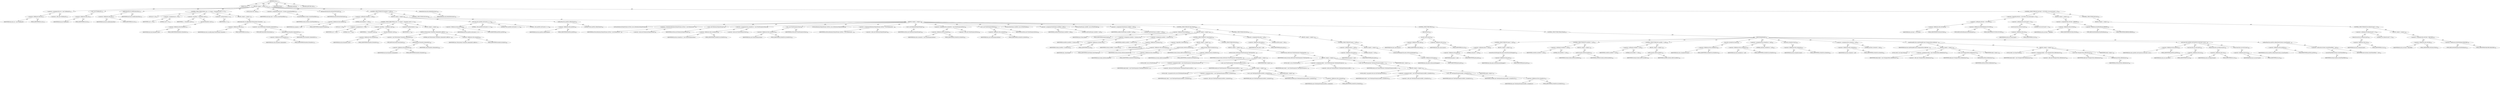 digraph "run" {  
"111669149700" [label = <(METHOD,run)<SUB>271</SUB>> ]
"115964116992" [label = <(PARAM,this)<SUB>271</SUB>> ]
"25769803788" [label = <(BLOCK,&lt;empty&gt;,&lt;empty&gt;)<SUB>271</SUB>> ]
"30064771132" [label = <(&lt;operator&gt;.assignment,this.res = new TestResult())<SUB>272</SUB>> ]
"30064771133" [label = <(&lt;operator&gt;.fieldAccess,this.res)<SUB>272</SUB>> ]
"68719476798" [label = <(IDENTIFIER,this,this.res = new TestResult())> ]
"55834574866" [label = <(FIELD_IDENTIFIER,res,res)<SUB>272</SUB>> ]
"30064771134" [label = <(&lt;operator&gt;.alloc,new TestResult())<SUB>272</SUB>> ]
"30064771135" [label = <(&lt;init&gt;,new TestResult())<SUB>272</SUB>> ]
"30064771136" [label = <(&lt;operator&gt;.fieldAccess,this.res)<SUB>272</SUB>> ]
"68719476799" [label = <(IDENTIFIER,this,new TestResult())> ]
"55834574867" [label = <(FIELD_IDENTIFIER,res,res)<SUB>272</SUB>> ]
"30064771137" [label = <(addListener,this.res.addListener(this))<SUB>273</SUB>> ]
"30064771138" [label = <(&lt;operator&gt;.fieldAccess,this.res)<SUB>273</SUB>> ]
"68719476800" [label = <(IDENTIFIER,this,this.res.addListener(this))> ]
"55834574868" [label = <(FIELD_IDENTIFIER,res,res)<SUB>273</SUB>> ]
"68719476736" [label = <(IDENTIFIER,this,this.res.addListener(this))<SUB>273</SUB>> ]
"47244640264" [label = <(CONTROL_STRUCTURE,FOR,for (int i = 0; Some(i &lt; formatters.size()); i++))<SUB>274</SUB>> ]
"94489280514" [label = <(LOCAL,int i: int)<SUB>274</SUB>> ]
"30064771139" [label = <(&lt;operator&gt;.assignment,int i = 0)<SUB>274</SUB>> ]
"68719476801" [label = <(IDENTIFIER,i,int i = 0)<SUB>274</SUB>> ]
"90194313234" [label = <(LITERAL,0,int i = 0)<SUB>274</SUB>> ]
"30064771140" [label = <(&lt;operator&gt;.lessThan,i &lt; formatters.size())<SUB>274</SUB>> ]
"68719476802" [label = <(IDENTIFIER,i,i &lt; formatters.size())<SUB>274</SUB>> ]
"30064771141" [label = <(size,this.formatters.size())<SUB>274</SUB>> ]
"30064771142" [label = <(&lt;operator&gt;.fieldAccess,this.formatters)<SUB>274</SUB>> ]
"68719476803" [label = <(IDENTIFIER,this,this.formatters.size())> ]
"55834574869" [label = <(FIELD_IDENTIFIER,formatters,formatters)<SUB>274</SUB>> ]
"30064771143" [label = <(&lt;operator&gt;.postIncrement,i++)<SUB>274</SUB>> ]
"68719476804" [label = <(IDENTIFIER,i,i++)<SUB>274</SUB>> ]
"25769803789" [label = <(BLOCK,&lt;empty&gt;,&lt;empty&gt;)<SUB>274</SUB>> ]
"30064771144" [label = <(addListener,this.res.addListener((TestListener) formatters....)<SUB>275</SUB>> ]
"30064771145" [label = <(&lt;operator&gt;.fieldAccess,this.res)<SUB>275</SUB>> ]
"68719476805" [label = <(IDENTIFIER,this,this.res.addListener((TestListener) formatters....)> ]
"55834574870" [label = <(FIELD_IDENTIFIER,res,res)<SUB>275</SUB>> ]
"30064771146" [label = <(&lt;operator&gt;.cast,(TestListener) formatters.elementAt(i))<SUB>275</SUB>> ]
"180388626435" [label = <(TYPE_REF,TestListener,TestListener)<SUB>275</SUB>> ]
"30064771147" [label = <(elementAt,this.formatters.elementAt(i))<SUB>275</SUB>> ]
"30064771148" [label = <(&lt;operator&gt;.fieldAccess,this.formatters)<SUB>275</SUB>> ]
"68719476806" [label = <(IDENTIFIER,this,this.formatters.elementAt(i))> ]
"55834574871" [label = <(FIELD_IDENTIFIER,formatters,formatters)<SUB>275</SUB>> ]
"68719476807" [label = <(IDENTIFIER,i,this.formatters.elementAt(i))<SUB>275</SUB>> ]
"94489280515" [label = <(LOCAL,long start: long)<SUB>278</SUB>> ]
"30064771149" [label = <(&lt;operator&gt;.assignment,long start = System.currentTimeMillis())<SUB>278</SUB>> ]
"68719476808" [label = <(IDENTIFIER,start,long start = System.currentTimeMillis())<SUB>278</SUB>> ]
"30064771150" [label = <(currentTimeMillis,System.currentTimeMillis())<SUB>278</SUB>> ]
"68719476809" [label = <(IDENTIFIER,System,System.currentTimeMillis())<SUB>278</SUB>> ]
"30064771151" [label = <(fireStartTestSuite,this.fireStartTestSuite())<SUB>280</SUB>> ]
"68719476737" [label = <(IDENTIFIER,this,this.fireStartTestSuite())<SUB>280</SUB>> ]
"47244640265" [label = <(CONTROL_STRUCTURE,IF,if (exception != null))<SUB>281</SUB>> ]
"30064771152" [label = <(&lt;operator&gt;.notEquals,exception != null)<SUB>281</SUB>> ]
"30064771153" [label = <(&lt;operator&gt;.fieldAccess,this.exception)<SUB>281</SUB>> ]
"68719476810" [label = <(IDENTIFIER,this,exception != null)> ]
"55834574872" [label = <(FIELD_IDENTIFIER,exception,exception)<SUB>281</SUB>> ]
"90194313235" [label = <(LITERAL,null,exception != null)<SUB>281</SUB>> ]
"25769803790" [label = <(BLOCK,&lt;empty&gt;,&lt;empty&gt;)<SUB>281</SUB>> ]
"47244640266" [label = <(CONTROL_STRUCTURE,FOR,for (int i = 0; Some(i &lt; formatters.size()); i++))<SUB>282</SUB>> ]
"94489280516" [label = <(LOCAL,int i: int)<SUB>282</SUB>> ]
"30064771154" [label = <(&lt;operator&gt;.assignment,int i = 0)<SUB>282</SUB>> ]
"68719476811" [label = <(IDENTIFIER,i,int i = 0)<SUB>282</SUB>> ]
"90194313236" [label = <(LITERAL,0,int i = 0)<SUB>282</SUB>> ]
"30064771155" [label = <(&lt;operator&gt;.lessThan,i &lt; formatters.size())<SUB>282</SUB>> ]
"68719476812" [label = <(IDENTIFIER,i,i &lt; formatters.size())<SUB>282</SUB>> ]
"30064771156" [label = <(size,this.formatters.size())<SUB>282</SUB>> ]
"30064771157" [label = <(&lt;operator&gt;.fieldAccess,this.formatters)<SUB>282</SUB>> ]
"68719476813" [label = <(IDENTIFIER,this,this.formatters.size())> ]
"55834574873" [label = <(FIELD_IDENTIFIER,formatters,formatters)<SUB>282</SUB>> ]
"30064771158" [label = <(&lt;operator&gt;.postIncrement,i++)<SUB>282</SUB>> ]
"68719476814" [label = <(IDENTIFIER,i,i++)<SUB>282</SUB>> ]
"25769803791" [label = <(BLOCK,&lt;empty&gt;,&lt;empty&gt;)<SUB>282</SUB>> ]
"30064771159" [label = <(addError,(TestListener) formatters.elementAt(i).addError...)<SUB>283</SUB>> ]
"30064771160" [label = <(&lt;operator&gt;.cast,(TestListener) formatters.elementAt(i))<SUB>283</SUB>> ]
"180388626436" [label = <(TYPE_REF,TestListener,TestListener)<SUB>283</SUB>> ]
"30064771161" [label = <(elementAt,this.formatters.elementAt(i))<SUB>283</SUB>> ]
"30064771162" [label = <(&lt;operator&gt;.fieldAccess,this.formatters)<SUB>283</SUB>> ]
"68719476815" [label = <(IDENTIFIER,this,this.formatters.elementAt(i))> ]
"55834574874" [label = <(FIELD_IDENTIFIER,formatters,formatters)<SUB>283</SUB>> ]
"68719476816" [label = <(IDENTIFIER,i,this.formatters.elementAt(i))<SUB>283</SUB>> ]
"90194313237" [label = <(LITERAL,null,(TestListener) formatters.elementAt(i).addError...)<SUB>283</SUB>> ]
"30064771163" [label = <(&lt;operator&gt;.fieldAccess,this.exception)<SUB>284</SUB>> ]
"68719476817" [label = <(IDENTIFIER,this,(TestListener) formatters.elementAt(i).addError...)> ]
"55834574875" [label = <(FIELD_IDENTIFIER,exception,exception)<SUB>284</SUB>> ]
"30064771164" [label = <(setCounts,this.junitTest.setCounts(1, 0, 1))<SUB>286</SUB>> ]
"30064771165" [label = <(&lt;operator&gt;.fieldAccess,this.junitTest)<SUB>286</SUB>> ]
"68719476818" [label = <(IDENTIFIER,this,this.junitTest.setCounts(1, 0, 1))> ]
"55834574876" [label = <(FIELD_IDENTIFIER,junitTest,junitTest)<SUB>286</SUB>> ]
"90194313238" [label = <(LITERAL,1,this.junitTest.setCounts(1, 0, 1))<SUB>286</SUB>> ]
"90194313239" [label = <(LITERAL,0,this.junitTest.setCounts(1, 0, 1))<SUB>286</SUB>> ]
"90194313240" [label = <(LITERAL,1,this.junitTest.setCounts(1, 0, 1))<SUB>286</SUB>> ]
"30064771166" [label = <(setRunTime,this.junitTest.setRunTime(0))<SUB>287</SUB>> ]
"30064771167" [label = <(&lt;operator&gt;.fieldAccess,this.junitTest)<SUB>287</SUB>> ]
"68719476819" [label = <(IDENTIFIER,this,this.junitTest.setRunTime(0))> ]
"55834574877" [label = <(FIELD_IDENTIFIER,junitTest,junitTest)<SUB>287</SUB>> ]
"90194313241" [label = <(LITERAL,0,this.junitTest.setRunTime(0))<SUB>287</SUB>> ]
"47244640267" [label = <(CONTROL_STRUCTURE,ELSE,else)<SUB>288</SUB>> ]
"25769803792" [label = <(BLOCK,&lt;empty&gt;,&lt;empty&gt;)<SUB>288</SUB>> ]
"94489280517" [label = <(LOCAL,ByteArrayOutputStream errStrm: java.io.ByteArrayOutputStream)<SUB>291</SUB>> ]
"30064771168" [label = <(&lt;operator&gt;.assignment,ByteArrayOutputStream errStrm = new ByteArrayOu...)<SUB>291</SUB>> ]
"68719476820" [label = <(IDENTIFIER,errStrm,ByteArrayOutputStream errStrm = new ByteArrayOu...)<SUB>291</SUB>> ]
"30064771169" [label = <(&lt;operator&gt;.alloc,new ByteArrayOutputStream())<SUB>291</SUB>> ]
"30064771170" [label = <(&lt;init&gt;,new ByteArrayOutputStream())<SUB>291</SUB>> ]
"68719476821" [label = <(IDENTIFIER,errStrm,new ByteArrayOutputStream())<SUB>291</SUB>> ]
"30064771171" [label = <(&lt;operator&gt;.assignment,this.systemError = new PrintStream(errStrm))<SUB>292</SUB>> ]
"30064771172" [label = <(&lt;operator&gt;.fieldAccess,this.systemError)<SUB>292</SUB>> ]
"68719476822" [label = <(IDENTIFIER,this,this.systemError = new PrintStream(errStrm))> ]
"55834574878" [label = <(FIELD_IDENTIFIER,systemError,systemError)<SUB>292</SUB>> ]
"30064771173" [label = <(&lt;operator&gt;.alloc,new PrintStream(errStrm))<SUB>292</SUB>> ]
"30064771174" [label = <(&lt;init&gt;,new PrintStream(errStrm))<SUB>292</SUB>> ]
"30064771175" [label = <(&lt;operator&gt;.fieldAccess,this.systemError)<SUB>292</SUB>> ]
"68719476823" [label = <(IDENTIFIER,this,new PrintStream(errStrm))> ]
"55834574879" [label = <(FIELD_IDENTIFIER,systemError,systemError)<SUB>292</SUB>> ]
"68719476824" [label = <(IDENTIFIER,errStrm,new PrintStream(errStrm))<SUB>292</SUB>> ]
"94489280518" [label = <(LOCAL,ByteArrayOutputStream outStrm: java.io.ByteArrayOutputStream)<SUB>294</SUB>> ]
"30064771176" [label = <(&lt;operator&gt;.assignment,ByteArrayOutputStream outStrm = new ByteArrayOu...)<SUB>294</SUB>> ]
"68719476825" [label = <(IDENTIFIER,outStrm,ByteArrayOutputStream outStrm = new ByteArrayOu...)<SUB>294</SUB>> ]
"30064771177" [label = <(&lt;operator&gt;.alloc,new ByteArrayOutputStream())<SUB>294</SUB>> ]
"30064771178" [label = <(&lt;init&gt;,new ByteArrayOutputStream())<SUB>294</SUB>> ]
"68719476826" [label = <(IDENTIFIER,outStrm,new ByteArrayOutputStream())<SUB>294</SUB>> ]
"30064771179" [label = <(&lt;operator&gt;.assignment,this.systemOut = new PrintStream(outStrm))<SUB>295</SUB>> ]
"30064771180" [label = <(&lt;operator&gt;.fieldAccess,this.systemOut)<SUB>295</SUB>> ]
"68719476827" [label = <(IDENTIFIER,this,this.systemOut = new PrintStream(outStrm))> ]
"55834574880" [label = <(FIELD_IDENTIFIER,systemOut,systemOut)<SUB>295</SUB>> ]
"30064771181" [label = <(&lt;operator&gt;.alloc,new PrintStream(outStrm))<SUB>295</SUB>> ]
"30064771182" [label = <(&lt;init&gt;,new PrintStream(outStrm))<SUB>295</SUB>> ]
"30064771183" [label = <(&lt;operator&gt;.fieldAccess,this.systemOut)<SUB>295</SUB>> ]
"68719476828" [label = <(IDENTIFIER,this,new PrintStream(outStrm))> ]
"55834574881" [label = <(FIELD_IDENTIFIER,systemOut,systemOut)<SUB>295</SUB>> ]
"68719476829" [label = <(IDENTIFIER,outStrm,new PrintStream(outStrm))<SUB>295</SUB>> ]
"94489280519" [label = <(LOCAL,PrintStream savedOut: java.io.PrintStream)<SUB>297</SUB>> ]
"30064771184" [label = <(&lt;operator&gt;.assignment,PrintStream savedOut = null)<SUB>297</SUB>> ]
"68719476830" [label = <(IDENTIFIER,savedOut,PrintStream savedOut = null)<SUB>297</SUB>> ]
"90194313242" [label = <(LITERAL,null,PrintStream savedOut = null)<SUB>297</SUB>> ]
"94489280520" [label = <(LOCAL,PrintStream savedErr: java.io.PrintStream)<SUB>298</SUB>> ]
"30064771185" [label = <(&lt;operator&gt;.assignment,PrintStream savedErr = null)<SUB>298</SUB>> ]
"68719476831" [label = <(IDENTIFIER,savedErr,PrintStream savedErr = null)<SUB>298</SUB>> ]
"90194313243" [label = <(LITERAL,null,PrintStream savedErr = null)<SUB>298</SUB>> ]
"47244640268" [label = <(CONTROL_STRUCTURE,IF,if (this.forked))<SUB>300</SUB>> ]
"30064771186" [label = <(&lt;operator&gt;.fieldAccess,this.forked)<SUB>300</SUB>> ]
"68719476832" [label = <(IDENTIFIER,this,if (this.forked))> ]
"55834574882" [label = <(FIELD_IDENTIFIER,forked,forked)<SUB>300</SUB>> ]
"25769803793" [label = <(BLOCK,&lt;empty&gt;,&lt;empty&gt;)<SUB>300</SUB>> ]
"30064771187" [label = <(&lt;operator&gt;.assignment,savedOut = System.out)<SUB>301</SUB>> ]
"68719476833" [label = <(IDENTIFIER,savedOut,savedOut = System.out)<SUB>301</SUB>> ]
"30064771188" [label = <(&lt;operator&gt;.fieldAccess,System.out)<SUB>301</SUB>> ]
"68719476834" [label = <(IDENTIFIER,System,savedOut = System.out)<SUB>301</SUB>> ]
"55834574883" [label = <(FIELD_IDENTIFIER,out,out)<SUB>301</SUB>> ]
"30064771189" [label = <(&lt;operator&gt;.assignment,savedErr = System.err)<SUB>302</SUB>> ]
"68719476835" [label = <(IDENTIFIER,savedErr,savedErr = System.err)<SUB>302</SUB>> ]
"30064771190" [label = <(&lt;operator&gt;.fieldAccess,System.err)<SUB>302</SUB>> ]
"68719476836" [label = <(IDENTIFIER,System,savedErr = System.err)<SUB>302</SUB>> ]
"55834574884" [label = <(FIELD_IDENTIFIER,err,err)<SUB>302</SUB>> ]
"47244640269" [label = <(CONTROL_STRUCTURE,IF,if (!showOutput))<SUB>303</SUB>> ]
"30064771191" [label = <(&lt;operator&gt;.logicalNot,!showOutput)<SUB>303</SUB>> ]
"30064771192" [label = <(&lt;operator&gt;.fieldAccess,this.showOutput)<SUB>303</SUB>> ]
"68719476837" [label = <(IDENTIFIER,this,!showOutput)> ]
"55834574885" [label = <(FIELD_IDENTIFIER,showOutput,showOutput)<SUB>303</SUB>> ]
"25769803794" [label = <(BLOCK,&lt;empty&gt;,&lt;empty&gt;)<SUB>303</SUB>> ]
"30064771193" [label = <(setOut,System.setOut(systemOut))<SUB>304</SUB>> ]
"68719476838" [label = <(IDENTIFIER,System,System.setOut(systemOut))<SUB>304</SUB>> ]
"30064771194" [label = <(&lt;operator&gt;.fieldAccess,this.systemOut)<SUB>304</SUB>> ]
"68719476839" [label = <(IDENTIFIER,this,System.setOut(systemOut))> ]
"55834574886" [label = <(FIELD_IDENTIFIER,systemOut,systemOut)<SUB>304</SUB>> ]
"30064771195" [label = <(setErr,System.setErr(systemError))<SUB>305</SUB>> ]
"68719476840" [label = <(IDENTIFIER,System,System.setErr(systemError))<SUB>305</SUB>> ]
"30064771196" [label = <(&lt;operator&gt;.fieldAccess,this.systemError)<SUB>305</SUB>> ]
"68719476841" [label = <(IDENTIFIER,this,System.setErr(systemError))> ]
"55834574887" [label = <(FIELD_IDENTIFIER,systemError,systemError)<SUB>305</SUB>> ]
"47244640270" [label = <(CONTROL_STRUCTURE,ELSE,else)<SUB>306</SUB>> ]
"25769803795" [label = <(BLOCK,&lt;empty&gt;,&lt;empty&gt;)<SUB>306</SUB>> ]
"30064771197" [label = <(setOut,System.setOut(new PrintStream(new TeeOutputStre...)<SUB>307</SUB>> ]
"68719476842" [label = <(IDENTIFIER,System,System.setOut(new PrintStream(new TeeOutputStre...)<SUB>307</SUB>> ]
"25769803796" [label = <(BLOCK,&lt;empty&gt;,&lt;empty&gt;)<SUB>307</SUB>> ]
"94489280521" [label = <(LOCAL,$obj0: java.io.PrintStream)<SUB>307</SUB>> ]
"30064771198" [label = <(&lt;operator&gt;.assignment,$obj0 = new PrintStream(new TeeOutputStream(sav...)<SUB>307</SUB>> ]
"68719476843" [label = <(IDENTIFIER,$obj0,$obj0 = new PrintStream(new TeeOutputStream(sav...)<SUB>307</SUB>> ]
"30064771199" [label = <(&lt;operator&gt;.alloc,new PrintStream(new TeeOutputStream(savedOut, s...)<SUB>307</SUB>> ]
"30064771200" [label = <(&lt;init&gt;,new PrintStream(new TeeOutputStream(savedOut, s...)<SUB>307</SUB>> ]
"68719476844" [label = <(IDENTIFIER,$obj0,new PrintStream(new TeeOutputStream(savedOut, s...)<SUB>307</SUB>> ]
"25769803797" [label = <(BLOCK,&lt;empty&gt;,&lt;empty&gt;)<SUB>308</SUB>> ]
"94489280522" [label = <(LOCAL,$obj1: org.apache.tools.ant.util.TeeOutputStream)<SUB>308</SUB>> ]
"30064771201" [label = <(&lt;operator&gt;.assignment,$obj1 = new TeeOutputStream(savedOut, systemOut))<SUB>308</SUB>> ]
"68719476845" [label = <(IDENTIFIER,$obj1,$obj1 = new TeeOutputStream(savedOut, systemOut))<SUB>308</SUB>> ]
"30064771202" [label = <(&lt;operator&gt;.alloc,new TeeOutputStream(savedOut, systemOut))<SUB>308</SUB>> ]
"30064771203" [label = <(&lt;init&gt;,new TeeOutputStream(savedOut, systemOut))<SUB>308</SUB>> ]
"68719476846" [label = <(IDENTIFIER,$obj1,new TeeOutputStream(savedOut, systemOut))<SUB>308</SUB>> ]
"68719476847" [label = <(IDENTIFIER,savedOut,new TeeOutputStream(savedOut, systemOut))<SUB>308</SUB>> ]
"30064771204" [label = <(&lt;operator&gt;.fieldAccess,this.systemOut)<SUB>308</SUB>> ]
"68719476848" [label = <(IDENTIFIER,this,new TeeOutputStream(savedOut, systemOut))> ]
"55834574888" [label = <(FIELD_IDENTIFIER,systemOut,systemOut)<SUB>308</SUB>> ]
"68719476849" [label = <(IDENTIFIER,$obj1,&lt;empty&gt;)<SUB>308</SUB>> ]
"68719476850" [label = <(IDENTIFIER,$obj0,&lt;empty&gt;)<SUB>307</SUB>> ]
"30064771205" [label = <(setErr,System.setErr(new PrintStream(new TeeOutputStre...)<SUB>311</SUB>> ]
"68719476851" [label = <(IDENTIFIER,System,System.setErr(new PrintStream(new TeeOutputStre...)<SUB>311</SUB>> ]
"25769803798" [label = <(BLOCK,&lt;empty&gt;,&lt;empty&gt;)<SUB>311</SUB>> ]
"94489280523" [label = <(LOCAL,$obj2: java.io.PrintStream)<SUB>311</SUB>> ]
"30064771206" [label = <(&lt;operator&gt;.assignment,$obj2 = new PrintStream(new TeeOutputStream(sav...)<SUB>311</SUB>> ]
"68719476852" [label = <(IDENTIFIER,$obj2,$obj2 = new PrintStream(new TeeOutputStream(sav...)<SUB>311</SUB>> ]
"30064771207" [label = <(&lt;operator&gt;.alloc,new PrintStream(new TeeOutputStream(savedErr, s...)<SUB>311</SUB>> ]
"30064771208" [label = <(&lt;init&gt;,new PrintStream(new TeeOutputStream(savedErr, s...)<SUB>311</SUB>> ]
"68719476853" [label = <(IDENTIFIER,$obj2,new PrintStream(new TeeOutputStream(savedErr, s...)<SUB>311</SUB>> ]
"25769803799" [label = <(BLOCK,&lt;empty&gt;,&lt;empty&gt;)<SUB>312</SUB>> ]
"94489280524" [label = <(LOCAL,$obj3: org.apache.tools.ant.util.TeeOutputStream)<SUB>312</SUB>> ]
"30064771209" [label = <(&lt;operator&gt;.assignment,$obj3 = new TeeOutputStream(savedErr, systemError))<SUB>312</SUB>> ]
"68719476854" [label = <(IDENTIFIER,$obj3,$obj3 = new TeeOutputStream(savedErr, systemError))<SUB>312</SUB>> ]
"30064771210" [label = <(&lt;operator&gt;.alloc,new TeeOutputStream(savedErr, systemError))<SUB>312</SUB>> ]
"30064771211" [label = <(&lt;init&gt;,new TeeOutputStream(savedErr, systemError))<SUB>312</SUB>> ]
"68719476855" [label = <(IDENTIFIER,$obj3,new TeeOutputStream(savedErr, systemError))<SUB>312</SUB>> ]
"68719476856" [label = <(IDENTIFIER,savedErr,new TeeOutputStream(savedErr, systemError))<SUB>312</SUB>> ]
"30064771212" [label = <(&lt;operator&gt;.fieldAccess,this.systemError)<SUB>313</SUB>> ]
"68719476857" [label = <(IDENTIFIER,this,new TeeOutputStream(savedErr, systemError))> ]
"55834574889" [label = <(FIELD_IDENTIFIER,systemError,systemError)<SUB>313</SUB>> ]
"68719476858" [label = <(IDENTIFIER,$obj3,&lt;empty&gt;)<SUB>312</SUB>> ]
"68719476859" [label = <(IDENTIFIER,$obj2,&lt;empty&gt;)<SUB>311</SUB>> ]
"30064771213" [label = <(&lt;operator&gt;.assignment,this.perm = null)<SUB>317</SUB>> ]
"30064771214" [label = <(&lt;operator&gt;.fieldAccess,this.perm)<SUB>317</SUB>> ]
"68719476860" [label = <(IDENTIFIER,this,this.perm = null)> ]
"55834574890" [label = <(FIELD_IDENTIFIER,perm,perm)<SUB>317</SUB>> ]
"90194313244" [label = <(LITERAL,null,this.perm = null)<SUB>317</SUB>> ]
"47244640271" [label = <(CONTROL_STRUCTURE,ELSE,else)<SUB>318</SUB>> ]
"25769803800" [label = <(BLOCK,&lt;empty&gt;,&lt;empty&gt;)<SUB>318</SUB>> ]
"47244640272" [label = <(CONTROL_STRUCTURE,IF,if (perm != null))<SUB>319</SUB>> ]
"30064771215" [label = <(&lt;operator&gt;.notEquals,perm != null)<SUB>319</SUB>> ]
"30064771216" [label = <(&lt;operator&gt;.fieldAccess,this.perm)<SUB>319</SUB>> ]
"68719476861" [label = <(IDENTIFIER,this,perm != null)> ]
"55834574891" [label = <(FIELD_IDENTIFIER,perm,perm)<SUB>319</SUB>> ]
"90194313245" [label = <(LITERAL,null,perm != null)<SUB>319</SUB>> ]
"25769803801" [label = <(BLOCK,&lt;empty&gt;,&lt;empty&gt;)<SUB>319</SUB>> ]
"30064771217" [label = <(setSecurityManager,this.perm.setSecurityManager())<SUB>320</SUB>> ]
"30064771218" [label = <(&lt;operator&gt;.fieldAccess,this.perm)<SUB>320</SUB>> ]
"68719476862" [label = <(IDENTIFIER,this,this.perm.setSecurityManager())> ]
"55834574892" [label = <(FIELD_IDENTIFIER,perm,perm)<SUB>320</SUB>> ]
"47244640273" [label = <(CONTROL_STRUCTURE,TRY,try)<SUB>325</SUB>> ]
"25769803802" [label = <(BLOCK,try,try)<SUB>325</SUB>> ]
"30064771219" [label = <(run,this.suite.run(res))<SUB>326</SUB>> ]
"30064771220" [label = <(&lt;operator&gt;.fieldAccess,this.suite)<SUB>326</SUB>> ]
"68719476863" [label = <(IDENTIFIER,this,this.suite.run(res))> ]
"55834574893" [label = <(FIELD_IDENTIFIER,suite,suite)<SUB>326</SUB>> ]
"30064771221" [label = <(&lt;operator&gt;.fieldAccess,this.res)<SUB>326</SUB>> ]
"68719476864" [label = <(IDENTIFIER,this,this.suite.run(res))> ]
"55834574894" [label = <(FIELD_IDENTIFIER,res,res)<SUB>326</SUB>> ]
"47244640274" [label = <(CONTROL_STRUCTURE,FINALLY,finally)<SUB>327</SUB>> ]
"25769803803" [label = <(BLOCK,finally,finally)<SUB>327</SUB>> ]
"47244640275" [label = <(CONTROL_STRUCTURE,IF,if (perm != null))<SUB>328</SUB>> ]
"30064771222" [label = <(&lt;operator&gt;.notEquals,perm != null)<SUB>328</SUB>> ]
"30064771223" [label = <(&lt;operator&gt;.fieldAccess,this.perm)<SUB>328</SUB>> ]
"68719476865" [label = <(IDENTIFIER,this,perm != null)> ]
"55834574895" [label = <(FIELD_IDENTIFIER,perm,perm)<SUB>328</SUB>> ]
"90194313246" [label = <(LITERAL,null,perm != null)<SUB>328</SUB>> ]
"25769803804" [label = <(BLOCK,&lt;empty&gt;,&lt;empty&gt;)<SUB>328</SUB>> ]
"30064771224" [label = <(restoreSecurityManager,this.perm.restoreSecurityManager())<SUB>329</SUB>> ]
"30064771225" [label = <(&lt;operator&gt;.fieldAccess,this.perm)<SUB>329</SUB>> ]
"68719476866" [label = <(IDENTIFIER,this,this.perm.restoreSecurityManager())> ]
"55834574896" [label = <(FIELD_IDENTIFIER,perm,perm)<SUB>329</SUB>> ]
"47244640276" [label = <(CONTROL_STRUCTURE,IF,if (savedOut != null))<SUB>331</SUB>> ]
"30064771226" [label = <(&lt;operator&gt;.notEquals,savedOut != null)<SUB>331</SUB>> ]
"68719476867" [label = <(IDENTIFIER,savedOut,savedOut != null)<SUB>331</SUB>> ]
"90194313247" [label = <(LITERAL,null,savedOut != null)<SUB>331</SUB>> ]
"25769803805" [label = <(BLOCK,&lt;empty&gt;,&lt;empty&gt;)<SUB>331</SUB>> ]
"30064771227" [label = <(setOut,System.setOut(savedOut))<SUB>332</SUB>> ]
"68719476868" [label = <(IDENTIFIER,System,System.setOut(savedOut))<SUB>332</SUB>> ]
"68719476869" [label = <(IDENTIFIER,savedOut,System.setOut(savedOut))<SUB>332</SUB>> ]
"47244640277" [label = <(CONTROL_STRUCTURE,IF,if (savedErr != null))<SUB>334</SUB>> ]
"30064771228" [label = <(&lt;operator&gt;.notEquals,savedErr != null)<SUB>334</SUB>> ]
"68719476870" [label = <(IDENTIFIER,savedErr,savedErr != null)<SUB>334</SUB>> ]
"90194313248" [label = <(LITERAL,null,savedErr != null)<SUB>334</SUB>> ]
"25769803806" [label = <(BLOCK,&lt;empty&gt;,&lt;empty&gt;)<SUB>334</SUB>> ]
"30064771229" [label = <(setErr,System.setErr(savedErr))<SUB>335</SUB>> ]
"68719476871" [label = <(IDENTIFIER,System,System.setErr(savedErr))<SUB>335</SUB>> ]
"68719476872" [label = <(IDENTIFIER,savedErr,System.setErr(savedErr))<SUB>335</SUB>> ]
"30064771230" [label = <(close,this.systemError.close())<SUB>338</SUB>> ]
"30064771231" [label = <(&lt;operator&gt;.fieldAccess,this.systemError)<SUB>338</SUB>> ]
"68719476873" [label = <(IDENTIFIER,this,this.systemError.close())> ]
"55834574897" [label = <(FIELD_IDENTIFIER,systemError,systemError)<SUB>338</SUB>> ]
"30064771232" [label = <(&lt;operator&gt;.assignment,this.systemError = null)<SUB>339</SUB>> ]
"30064771233" [label = <(&lt;operator&gt;.fieldAccess,this.systemError)<SUB>339</SUB>> ]
"68719476874" [label = <(IDENTIFIER,this,this.systemError = null)> ]
"55834574898" [label = <(FIELD_IDENTIFIER,systemError,systemError)<SUB>339</SUB>> ]
"90194313249" [label = <(LITERAL,null,this.systemError = null)<SUB>339</SUB>> ]
"30064771234" [label = <(close,this.systemOut.close())<SUB>340</SUB>> ]
"30064771235" [label = <(&lt;operator&gt;.fieldAccess,this.systemOut)<SUB>340</SUB>> ]
"68719476875" [label = <(IDENTIFIER,this,this.systemOut.close())> ]
"55834574899" [label = <(FIELD_IDENTIFIER,systemOut,systemOut)<SUB>340</SUB>> ]
"30064771236" [label = <(&lt;operator&gt;.assignment,this.systemOut = null)<SUB>341</SUB>> ]
"30064771237" [label = <(&lt;operator&gt;.fieldAccess,this.systemOut)<SUB>341</SUB>> ]
"68719476876" [label = <(IDENTIFIER,this,this.systemOut = null)> ]
"55834574900" [label = <(FIELD_IDENTIFIER,systemOut,systemOut)<SUB>341</SUB>> ]
"90194313250" [label = <(LITERAL,null,this.systemOut = null)<SUB>341</SUB>> ]
"30064771238" [label = <(sendOutAndErr,this.sendOutAndErr(new String(outStrm.toByteArr...)<SUB>342</SUB>> ]
"68719476738" [label = <(IDENTIFIER,this,this.sendOutAndErr(new String(outStrm.toByteArr...)<SUB>342</SUB>> ]
"25769803807" [label = <(BLOCK,&lt;empty&gt;,&lt;empty&gt;)<SUB>342</SUB>> ]
"94489280525" [label = <(LOCAL,$obj4: java.lang.String)<SUB>342</SUB>> ]
"30064771239" [label = <(&lt;operator&gt;.assignment,$obj4 = new String(outStrm.toByteArray()))<SUB>342</SUB>> ]
"68719476877" [label = <(IDENTIFIER,$obj4,$obj4 = new String(outStrm.toByteArray()))<SUB>342</SUB>> ]
"30064771240" [label = <(&lt;operator&gt;.alloc,new String(outStrm.toByteArray()))<SUB>342</SUB>> ]
"30064771241" [label = <(&lt;init&gt;,new String(outStrm.toByteArray()))<SUB>342</SUB>> ]
"68719476878" [label = <(IDENTIFIER,$obj4,new String(outStrm.toByteArray()))<SUB>342</SUB>> ]
"30064771242" [label = <(toByteArray,outStrm.toByteArray())<SUB>342</SUB>> ]
"68719476879" [label = <(IDENTIFIER,outStrm,outStrm.toByteArray())<SUB>342</SUB>> ]
"68719476880" [label = <(IDENTIFIER,$obj4,&lt;empty&gt;)<SUB>342</SUB>> ]
"25769803808" [label = <(BLOCK,&lt;empty&gt;,&lt;empty&gt;)<SUB>343</SUB>> ]
"94489280526" [label = <(LOCAL,$obj5: java.lang.String)<SUB>343</SUB>> ]
"30064771243" [label = <(&lt;operator&gt;.assignment,$obj5 = new String(errStrm.toByteArray()))<SUB>343</SUB>> ]
"68719476881" [label = <(IDENTIFIER,$obj5,$obj5 = new String(errStrm.toByteArray()))<SUB>343</SUB>> ]
"30064771244" [label = <(&lt;operator&gt;.alloc,new String(errStrm.toByteArray()))<SUB>343</SUB>> ]
"30064771245" [label = <(&lt;init&gt;,new String(errStrm.toByteArray()))<SUB>343</SUB>> ]
"68719476882" [label = <(IDENTIFIER,$obj5,new String(errStrm.toByteArray()))<SUB>343</SUB>> ]
"30064771246" [label = <(toByteArray,errStrm.toByteArray())<SUB>343</SUB>> ]
"68719476883" [label = <(IDENTIFIER,errStrm,errStrm.toByteArray())<SUB>343</SUB>> ]
"68719476884" [label = <(IDENTIFIER,$obj5,&lt;empty&gt;)<SUB>343</SUB>> ]
"30064771247" [label = <(setCounts,this.junitTest.setCounts(res.runCount(), res.fa...)<SUB>345</SUB>> ]
"30064771248" [label = <(&lt;operator&gt;.fieldAccess,this.junitTest)<SUB>345</SUB>> ]
"68719476885" [label = <(IDENTIFIER,this,this.junitTest.setCounts(res.runCount(), res.fa...)> ]
"55834574901" [label = <(FIELD_IDENTIFIER,junitTest,junitTest)<SUB>345</SUB>> ]
"30064771249" [label = <(runCount,this.res.runCount())<SUB>345</SUB>> ]
"30064771250" [label = <(&lt;operator&gt;.fieldAccess,this.res)<SUB>345</SUB>> ]
"68719476886" [label = <(IDENTIFIER,this,this.res.runCount())> ]
"55834574902" [label = <(FIELD_IDENTIFIER,res,res)<SUB>345</SUB>> ]
"30064771251" [label = <(failureCount,this.res.failureCount())<SUB>345</SUB>> ]
"30064771252" [label = <(&lt;operator&gt;.fieldAccess,this.res)<SUB>345</SUB>> ]
"68719476887" [label = <(IDENTIFIER,this,this.res.failureCount())> ]
"55834574903" [label = <(FIELD_IDENTIFIER,res,res)<SUB>345</SUB>> ]
"30064771253" [label = <(errorCount,this.res.errorCount())<SUB>346</SUB>> ]
"30064771254" [label = <(&lt;operator&gt;.fieldAccess,this.res)<SUB>346</SUB>> ]
"68719476888" [label = <(IDENTIFIER,this,this.res.errorCount())> ]
"55834574904" [label = <(FIELD_IDENTIFIER,res,res)<SUB>346</SUB>> ]
"30064771255" [label = <(setRunTime,this.junitTest.setRunTime(System.currentTimeMil...)<SUB>347</SUB>> ]
"30064771256" [label = <(&lt;operator&gt;.fieldAccess,this.junitTest)<SUB>347</SUB>> ]
"68719476889" [label = <(IDENTIFIER,this,this.junitTest.setRunTime(System.currentTimeMil...)> ]
"55834574905" [label = <(FIELD_IDENTIFIER,junitTest,junitTest)<SUB>347</SUB>> ]
"30064771257" [label = <(&lt;operator&gt;.subtraction,System.currentTimeMillis() - start)<SUB>347</SUB>> ]
"30064771258" [label = <(currentTimeMillis,System.currentTimeMillis())<SUB>347</SUB>> ]
"68719476890" [label = <(IDENTIFIER,System,System.currentTimeMillis())<SUB>347</SUB>> ]
"68719476891" [label = <(IDENTIFIER,start,System.currentTimeMillis() - start)<SUB>347</SUB>> ]
"30064771259" [label = <(fireEndTestSuite,this.fireEndTestSuite())<SUB>350</SUB>> ]
"68719476739" [label = <(IDENTIFIER,this,this.fireEndTestSuite())<SUB>350</SUB>> ]
"47244640278" [label = <(CONTROL_STRUCTURE,IF,if (retCode != SUCCESS || res.errorCount() != 0))<SUB>352</SUB>> ]
"30064771260" [label = <(&lt;operator&gt;.logicalOr,retCode != SUCCESS || res.errorCount() != 0)<SUB>352</SUB>> ]
"30064771261" [label = <(&lt;operator&gt;.notEquals,retCode != SUCCESS)<SUB>352</SUB>> ]
"30064771262" [label = <(&lt;operator&gt;.fieldAccess,this.retCode)<SUB>352</SUB>> ]
"68719476892" [label = <(IDENTIFIER,this,retCode != SUCCESS)> ]
"55834574906" [label = <(FIELD_IDENTIFIER,retCode,retCode)<SUB>352</SUB>> ]
"30064771263" [label = <(&lt;operator&gt;.fieldAccess,JUnitTestRunner.SUCCESS)<SUB>352</SUB>> ]
"180388626437" [label = <(TYPE_REF,JUnitTestRunner,JUnitTestRunner)<SUB>352</SUB>> ]
"55834574907" [label = <(FIELD_IDENTIFIER,SUCCESS,SUCCESS)<SUB>352</SUB>> ]
"30064771264" [label = <(&lt;operator&gt;.notEquals,res.errorCount() != 0)<SUB>352</SUB>> ]
"30064771265" [label = <(errorCount,this.res.errorCount())<SUB>352</SUB>> ]
"30064771266" [label = <(&lt;operator&gt;.fieldAccess,this.res)<SUB>352</SUB>> ]
"68719476893" [label = <(IDENTIFIER,this,this.res.errorCount())> ]
"55834574908" [label = <(FIELD_IDENTIFIER,res,res)<SUB>352</SUB>> ]
"90194313251" [label = <(LITERAL,0,res.errorCount() != 0)<SUB>352</SUB>> ]
"25769803809" [label = <(BLOCK,&lt;empty&gt;,&lt;empty&gt;)<SUB>352</SUB>> ]
"30064771267" [label = <(&lt;operator&gt;.assignment,this.retCode = ERRORS)<SUB>353</SUB>> ]
"30064771268" [label = <(&lt;operator&gt;.fieldAccess,this.retCode)<SUB>353</SUB>> ]
"68719476894" [label = <(IDENTIFIER,this,this.retCode = ERRORS)> ]
"55834574909" [label = <(FIELD_IDENTIFIER,retCode,retCode)<SUB>353</SUB>> ]
"30064771269" [label = <(&lt;operator&gt;.fieldAccess,JUnitTestRunner.ERRORS)<SUB>353</SUB>> ]
"180388626438" [label = <(TYPE_REF,JUnitTestRunner,JUnitTestRunner)<SUB>353</SUB>> ]
"55834574910" [label = <(FIELD_IDENTIFIER,ERRORS,ERRORS)<SUB>353</SUB>> ]
"47244640279" [label = <(CONTROL_STRUCTURE,ELSE,else)<SUB>354</SUB>> ]
"25769803810" [label = <(BLOCK,&lt;empty&gt;,&lt;empty&gt;)<SUB>354</SUB>> ]
"47244640280" [label = <(CONTROL_STRUCTURE,IF,if (res.failureCount() != 0))<SUB>354</SUB>> ]
"30064771270" [label = <(&lt;operator&gt;.notEquals,res.failureCount() != 0)<SUB>354</SUB>> ]
"30064771271" [label = <(failureCount,this.res.failureCount())<SUB>354</SUB>> ]
"30064771272" [label = <(&lt;operator&gt;.fieldAccess,this.res)<SUB>354</SUB>> ]
"68719476895" [label = <(IDENTIFIER,this,this.res.failureCount())> ]
"55834574911" [label = <(FIELD_IDENTIFIER,res,res)<SUB>354</SUB>> ]
"90194313252" [label = <(LITERAL,0,res.failureCount() != 0)<SUB>354</SUB>> ]
"25769803811" [label = <(BLOCK,&lt;empty&gt;,&lt;empty&gt;)<SUB>354</SUB>> ]
"30064771273" [label = <(&lt;operator&gt;.assignment,this.retCode = FAILURES)<SUB>355</SUB>> ]
"30064771274" [label = <(&lt;operator&gt;.fieldAccess,this.retCode)<SUB>355</SUB>> ]
"68719476896" [label = <(IDENTIFIER,this,this.retCode = FAILURES)> ]
"55834574912" [label = <(FIELD_IDENTIFIER,retCode,retCode)<SUB>355</SUB>> ]
"30064771275" [label = <(&lt;operator&gt;.fieldAccess,JUnitTestRunner.FAILURES)<SUB>355</SUB>> ]
"180388626439" [label = <(TYPE_REF,JUnitTestRunner,JUnitTestRunner)<SUB>355</SUB>> ]
"55834574913" [label = <(FIELD_IDENTIFIER,FAILURES,FAILURES)<SUB>355</SUB>> ]
"133143986207" [label = <(MODIFIER,PUBLIC)> ]
"133143986208" [label = <(MODIFIER,VIRTUAL)> ]
"128849018884" [label = <(METHOD_RETURN,void)<SUB>271</SUB>> ]
  "111669149700" -> "115964116992"  [ label = "AST: "] 
  "111669149700" -> "25769803788"  [ label = "AST: "] 
  "111669149700" -> "133143986207"  [ label = "AST: "] 
  "111669149700" -> "133143986208"  [ label = "AST: "] 
  "111669149700" -> "128849018884"  [ label = "AST: "] 
  "25769803788" -> "30064771132"  [ label = "AST: "] 
  "25769803788" -> "30064771135"  [ label = "AST: "] 
  "25769803788" -> "30064771137"  [ label = "AST: "] 
  "25769803788" -> "47244640264"  [ label = "AST: "] 
  "25769803788" -> "94489280515"  [ label = "AST: "] 
  "25769803788" -> "30064771149"  [ label = "AST: "] 
  "25769803788" -> "30064771151"  [ label = "AST: "] 
  "25769803788" -> "47244640265"  [ label = "AST: "] 
  "25769803788" -> "30064771259"  [ label = "AST: "] 
  "25769803788" -> "47244640278"  [ label = "AST: "] 
  "30064771132" -> "30064771133"  [ label = "AST: "] 
  "30064771132" -> "30064771134"  [ label = "AST: "] 
  "30064771133" -> "68719476798"  [ label = "AST: "] 
  "30064771133" -> "55834574866"  [ label = "AST: "] 
  "30064771135" -> "30064771136"  [ label = "AST: "] 
  "30064771136" -> "68719476799"  [ label = "AST: "] 
  "30064771136" -> "55834574867"  [ label = "AST: "] 
  "30064771137" -> "30064771138"  [ label = "AST: "] 
  "30064771137" -> "68719476736"  [ label = "AST: "] 
  "30064771138" -> "68719476800"  [ label = "AST: "] 
  "30064771138" -> "55834574868"  [ label = "AST: "] 
  "47244640264" -> "94489280514"  [ label = "AST: "] 
  "47244640264" -> "30064771139"  [ label = "AST: "] 
  "47244640264" -> "30064771140"  [ label = "AST: "] 
  "47244640264" -> "30064771143"  [ label = "AST: "] 
  "47244640264" -> "25769803789"  [ label = "AST: "] 
  "30064771139" -> "68719476801"  [ label = "AST: "] 
  "30064771139" -> "90194313234"  [ label = "AST: "] 
  "30064771140" -> "68719476802"  [ label = "AST: "] 
  "30064771140" -> "30064771141"  [ label = "AST: "] 
  "30064771141" -> "30064771142"  [ label = "AST: "] 
  "30064771142" -> "68719476803"  [ label = "AST: "] 
  "30064771142" -> "55834574869"  [ label = "AST: "] 
  "30064771143" -> "68719476804"  [ label = "AST: "] 
  "25769803789" -> "30064771144"  [ label = "AST: "] 
  "30064771144" -> "30064771145"  [ label = "AST: "] 
  "30064771144" -> "30064771146"  [ label = "AST: "] 
  "30064771145" -> "68719476805"  [ label = "AST: "] 
  "30064771145" -> "55834574870"  [ label = "AST: "] 
  "30064771146" -> "180388626435"  [ label = "AST: "] 
  "30064771146" -> "30064771147"  [ label = "AST: "] 
  "30064771147" -> "30064771148"  [ label = "AST: "] 
  "30064771147" -> "68719476807"  [ label = "AST: "] 
  "30064771148" -> "68719476806"  [ label = "AST: "] 
  "30064771148" -> "55834574871"  [ label = "AST: "] 
  "30064771149" -> "68719476808"  [ label = "AST: "] 
  "30064771149" -> "30064771150"  [ label = "AST: "] 
  "30064771150" -> "68719476809"  [ label = "AST: "] 
  "30064771151" -> "68719476737"  [ label = "AST: "] 
  "47244640265" -> "30064771152"  [ label = "AST: "] 
  "47244640265" -> "25769803790"  [ label = "AST: "] 
  "47244640265" -> "47244640267"  [ label = "AST: "] 
  "30064771152" -> "30064771153"  [ label = "AST: "] 
  "30064771152" -> "90194313235"  [ label = "AST: "] 
  "30064771153" -> "68719476810"  [ label = "AST: "] 
  "30064771153" -> "55834574872"  [ label = "AST: "] 
  "25769803790" -> "47244640266"  [ label = "AST: "] 
  "25769803790" -> "30064771164"  [ label = "AST: "] 
  "25769803790" -> "30064771166"  [ label = "AST: "] 
  "47244640266" -> "94489280516"  [ label = "AST: "] 
  "47244640266" -> "30064771154"  [ label = "AST: "] 
  "47244640266" -> "30064771155"  [ label = "AST: "] 
  "47244640266" -> "30064771158"  [ label = "AST: "] 
  "47244640266" -> "25769803791"  [ label = "AST: "] 
  "30064771154" -> "68719476811"  [ label = "AST: "] 
  "30064771154" -> "90194313236"  [ label = "AST: "] 
  "30064771155" -> "68719476812"  [ label = "AST: "] 
  "30064771155" -> "30064771156"  [ label = "AST: "] 
  "30064771156" -> "30064771157"  [ label = "AST: "] 
  "30064771157" -> "68719476813"  [ label = "AST: "] 
  "30064771157" -> "55834574873"  [ label = "AST: "] 
  "30064771158" -> "68719476814"  [ label = "AST: "] 
  "25769803791" -> "30064771159"  [ label = "AST: "] 
  "30064771159" -> "30064771160"  [ label = "AST: "] 
  "30064771159" -> "90194313237"  [ label = "AST: "] 
  "30064771159" -> "30064771163"  [ label = "AST: "] 
  "30064771160" -> "180388626436"  [ label = "AST: "] 
  "30064771160" -> "30064771161"  [ label = "AST: "] 
  "30064771161" -> "30064771162"  [ label = "AST: "] 
  "30064771161" -> "68719476816"  [ label = "AST: "] 
  "30064771162" -> "68719476815"  [ label = "AST: "] 
  "30064771162" -> "55834574874"  [ label = "AST: "] 
  "30064771163" -> "68719476817"  [ label = "AST: "] 
  "30064771163" -> "55834574875"  [ label = "AST: "] 
  "30064771164" -> "30064771165"  [ label = "AST: "] 
  "30064771164" -> "90194313238"  [ label = "AST: "] 
  "30064771164" -> "90194313239"  [ label = "AST: "] 
  "30064771164" -> "90194313240"  [ label = "AST: "] 
  "30064771165" -> "68719476818"  [ label = "AST: "] 
  "30064771165" -> "55834574876"  [ label = "AST: "] 
  "30064771166" -> "30064771167"  [ label = "AST: "] 
  "30064771166" -> "90194313241"  [ label = "AST: "] 
  "30064771167" -> "68719476819"  [ label = "AST: "] 
  "30064771167" -> "55834574877"  [ label = "AST: "] 
  "47244640267" -> "25769803792"  [ label = "AST: "] 
  "25769803792" -> "94489280517"  [ label = "AST: "] 
  "25769803792" -> "30064771168"  [ label = "AST: "] 
  "25769803792" -> "30064771170"  [ label = "AST: "] 
  "25769803792" -> "30064771171"  [ label = "AST: "] 
  "25769803792" -> "30064771174"  [ label = "AST: "] 
  "25769803792" -> "94489280518"  [ label = "AST: "] 
  "25769803792" -> "30064771176"  [ label = "AST: "] 
  "25769803792" -> "30064771178"  [ label = "AST: "] 
  "25769803792" -> "30064771179"  [ label = "AST: "] 
  "25769803792" -> "30064771182"  [ label = "AST: "] 
  "25769803792" -> "94489280519"  [ label = "AST: "] 
  "25769803792" -> "30064771184"  [ label = "AST: "] 
  "25769803792" -> "94489280520"  [ label = "AST: "] 
  "25769803792" -> "30064771185"  [ label = "AST: "] 
  "25769803792" -> "47244640268"  [ label = "AST: "] 
  "25769803792" -> "47244640273"  [ label = "AST: "] 
  "30064771168" -> "68719476820"  [ label = "AST: "] 
  "30064771168" -> "30064771169"  [ label = "AST: "] 
  "30064771170" -> "68719476821"  [ label = "AST: "] 
  "30064771171" -> "30064771172"  [ label = "AST: "] 
  "30064771171" -> "30064771173"  [ label = "AST: "] 
  "30064771172" -> "68719476822"  [ label = "AST: "] 
  "30064771172" -> "55834574878"  [ label = "AST: "] 
  "30064771174" -> "30064771175"  [ label = "AST: "] 
  "30064771174" -> "68719476824"  [ label = "AST: "] 
  "30064771175" -> "68719476823"  [ label = "AST: "] 
  "30064771175" -> "55834574879"  [ label = "AST: "] 
  "30064771176" -> "68719476825"  [ label = "AST: "] 
  "30064771176" -> "30064771177"  [ label = "AST: "] 
  "30064771178" -> "68719476826"  [ label = "AST: "] 
  "30064771179" -> "30064771180"  [ label = "AST: "] 
  "30064771179" -> "30064771181"  [ label = "AST: "] 
  "30064771180" -> "68719476827"  [ label = "AST: "] 
  "30064771180" -> "55834574880"  [ label = "AST: "] 
  "30064771182" -> "30064771183"  [ label = "AST: "] 
  "30064771182" -> "68719476829"  [ label = "AST: "] 
  "30064771183" -> "68719476828"  [ label = "AST: "] 
  "30064771183" -> "55834574881"  [ label = "AST: "] 
  "30064771184" -> "68719476830"  [ label = "AST: "] 
  "30064771184" -> "90194313242"  [ label = "AST: "] 
  "30064771185" -> "68719476831"  [ label = "AST: "] 
  "30064771185" -> "90194313243"  [ label = "AST: "] 
  "47244640268" -> "30064771186"  [ label = "AST: "] 
  "47244640268" -> "25769803793"  [ label = "AST: "] 
  "47244640268" -> "47244640271"  [ label = "AST: "] 
  "30064771186" -> "68719476832"  [ label = "AST: "] 
  "30064771186" -> "55834574882"  [ label = "AST: "] 
  "25769803793" -> "30064771187"  [ label = "AST: "] 
  "25769803793" -> "30064771189"  [ label = "AST: "] 
  "25769803793" -> "47244640269"  [ label = "AST: "] 
  "25769803793" -> "30064771213"  [ label = "AST: "] 
  "30064771187" -> "68719476833"  [ label = "AST: "] 
  "30064771187" -> "30064771188"  [ label = "AST: "] 
  "30064771188" -> "68719476834"  [ label = "AST: "] 
  "30064771188" -> "55834574883"  [ label = "AST: "] 
  "30064771189" -> "68719476835"  [ label = "AST: "] 
  "30064771189" -> "30064771190"  [ label = "AST: "] 
  "30064771190" -> "68719476836"  [ label = "AST: "] 
  "30064771190" -> "55834574884"  [ label = "AST: "] 
  "47244640269" -> "30064771191"  [ label = "AST: "] 
  "47244640269" -> "25769803794"  [ label = "AST: "] 
  "47244640269" -> "47244640270"  [ label = "AST: "] 
  "30064771191" -> "30064771192"  [ label = "AST: "] 
  "30064771192" -> "68719476837"  [ label = "AST: "] 
  "30064771192" -> "55834574885"  [ label = "AST: "] 
  "25769803794" -> "30064771193"  [ label = "AST: "] 
  "25769803794" -> "30064771195"  [ label = "AST: "] 
  "30064771193" -> "68719476838"  [ label = "AST: "] 
  "30064771193" -> "30064771194"  [ label = "AST: "] 
  "30064771194" -> "68719476839"  [ label = "AST: "] 
  "30064771194" -> "55834574886"  [ label = "AST: "] 
  "30064771195" -> "68719476840"  [ label = "AST: "] 
  "30064771195" -> "30064771196"  [ label = "AST: "] 
  "30064771196" -> "68719476841"  [ label = "AST: "] 
  "30064771196" -> "55834574887"  [ label = "AST: "] 
  "47244640270" -> "25769803795"  [ label = "AST: "] 
  "25769803795" -> "30064771197"  [ label = "AST: "] 
  "25769803795" -> "30064771205"  [ label = "AST: "] 
  "30064771197" -> "68719476842"  [ label = "AST: "] 
  "30064771197" -> "25769803796"  [ label = "AST: "] 
  "25769803796" -> "94489280521"  [ label = "AST: "] 
  "25769803796" -> "30064771198"  [ label = "AST: "] 
  "25769803796" -> "30064771200"  [ label = "AST: "] 
  "25769803796" -> "68719476850"  [ label = "AST: "] 
  "30064771198" -> "68719476843"  [ label = "AST: "] 
  "30064771198" -> "30064771199"  [ label = "AST: "] 
  "30064771200" -> "68719476844"  [ label = "AST: "] 
  "30064771200" -> "25769803797"  [ label = "AST: "] 
  "25769803797" -> "94489280522"  [ label = "AST: "] 
  "25769803797" -> "30064771201"  [ label = "AST: "] 
  "25769803797" -> "30064771203"  [ label = "AST: "] 
  "25769803797" -> "68719476849"  [ label = "AST: "] 
  "30064771201" -> "68719476845"  [ label = "AST: "] 
  "30064771201" -> "30064771202"  [ label = "AST: "] 
  "30064771203" -> "68719476846"  [ label = "AST: "] 
  "30064771203" -> "68719476847"  [ label = "AST: "] 
  "30064771203" -> "30064771204"  [ label = "AST: "] 
  "30064771204" -> "68719476848"  [ label = "AST: "] 
  "30064771204" -> "55834574888"  [ label = "AST: "] 
  "30064771205" -> "68719476851"  [ label = "AST: "] 
  "30064771205" -> "25769803798"  [ label = "AST: "] 
  "25769803798" -> "94489280523"  [ label = "AST: "] 
  "25769803798" -> "30064771206"  [ label = "AST: "] 
  "25769803798" -> "30064771208"  [ label = "AST: "] 
  "25769803798" -> "68719476859"  [ label = "AST: "] 
  "30064771206" -> "68719476852"  [ label = "AST: "] 
  "30064771206" -> "30064771207"  [ label = "AST: "] 
  "30064771208" -> "68719476853"  [ label = "AST: "] 
  "30064771208" -> "25769803799"  [ label = "AST: "] 
  "25769803799" -> "94489280524"  [ label = "AST: "] 
  "25769803799" -> "30064771209"  [ label = "AST: "] 
  "25769803799" -> "30064771211"  [ label = "AST: "] 
  "25769803799" -> "68719476858"  [ label = "AST: "] 
  "30064771209" -> "68719476854"  [ label = "AST: "] 
  "30064771209" -> "30064771210"  [ label = "AST: "] 
  "30064771211" -> "68719476855"  [ label = "AST: "] 
  "30064771211" -> "68719476856"  [ label = "AST: "] 
  "30064771211" -> "30064771212"  [ label = "AST: "] 
  "30064771212" -> "68719476857"  [ label = "AST: "] 
  "30064771212" -> "55834574889"  [ label = "AST: "] 
  "30064771213" -> "30064771214"  [ label = "AST: "] 
  "30064771213" -> "90194313244"  [ label = "AST: "] 
  "30064771214" -> "68719476860"  [ label = "AST: "] 
  "30064771214" -> "55834574890"  [ label = "AST: "] 
  "47244640271" -> "25769803800"  [ label = "AST: "] 
  "25769803800" -> "47244640272"  [ label = "AST: "] 
  "47244640272" -> "30064771215"  [ label = "AST: "] 
  "47244640272" -> "25769803801"  [ label = "AST: "] 
  "30064771215" -> "30064771216"  [ label = "AST: "] 
  "30064771215" -> "90194313245"  [ label = "AST: "] 
  "30064771216" -> "68719476861"  [ label = "AST: "] 
  "30064771216" -> "55834574891"  [ label = "AST: "] 
  "25769803801" -> "30064771217"  [ label = "AST: "] 
  "30064771217" -> "30064771218"  [ label = "AST: "] 
  "30064771218" -> "68719476862"  [ label = "AST: "] 
  "30064771218" -> "55834574892"  [ label = "AST: "] 
  "47244640273" -> "25769803802"  [ label = "AST: "] 
  "47244640273" -> "47244640274"  [ label = "AST: "] 
  "25769803802" -> "30064771219"  [ label = "AST: "] 
  "30064771219" -> "30064771220"  [ label = "AST: "] 
  "30064771219" -> "30064771221"  [ label = "AST: "] 
  "30064771220" -> "68719476863"  [ label = "AST: "] 
  "30064771220" -> "55834574893"  [ label = "AST: "] 
  "30064771221" -> "68719476864"  [ label = "AST: "] 
  "30064771221" -> "55834574894"  [ label = "AST: "] 
  "47244640274" -> "25769803803"  [ label = "AST: "] 
  "25769803803" -> "47244640275"  [ label = "AST: "] 
  "25769803803" -> "47244640276"  [ label = "AST: "] 
  "25769803803" -> "47244640277"  [ label = "AST: "] 
  "25769803803" -> "30064771230"  [ label = "AST: "] 
  "25769803803" -> "30064771232"  [ label = "AST: "] 
  "25769803803" -> "30064771234"  [ label = "AST: "] 
  "25769803803" -> "30064771236"  [ label = "AST: "] 
  "25769803803" -> "30064771238"  [ label = "AST: "] 
  "25769803803" -> "30064771247"  [ label = "AST: "] 
  "25769803803" -> "30064771255"  [ label = "AST: "] 
  "47244640275" -> "30064771222"  [ label = "AST: "] 
  "47244640275" -> "25769803804"  [ label = "AST: "] 
  "30064771222" -> "30064771223"  [ label = "AST: "] 
  "30064771222" -> "90194313246"  [ label = "AST: "] 
  "30064771223" -> "68719476865"  [ label = "AST: "] 
  "30064771223" -> "55834574895"  [ label = "AST: "] 
  "25769803804" -> "30064771224"  [ label = "AST: "] 
  "30064771224" -> "30064771225"  [ label = "AST: "] 
  "30064771225" -> "68719476866"  [ label = "AST: "] 
  "30064771225" -> "55834574896"  [ label = "AST: "] 
  "47244640276" -> "30064771226"  [ label = "AST: "] 
  "47244640276" -> "25769803805"  [ label = "AST: "] 
  "30064771226" -> "68719476867"  [ label = "AST: "] 
  "30064771226" -> "90194313247"  [ label = "AST: "] 
  "25769803805" -> "30064771227"  [ label = "AST: "] 
  "30064771227" -> "68719476868"  [ label = "AST: "] 
  "30064771227" -> "68719476869"  [ label = "AST: "] 
  "47244640277" -> "30064771228"  [ label = "AST: "] 
  "47244640277" -> "25769803806"  [ label = "AST: "] 
  "30064771228" -> "68719476870"  [ label = "AST: "] 
  "30064771228" -> "90194313248"  [ label = "AST: "] 
  "25769803806" -> "30064771229"  [ label = "AST: "] 
  "30064771229" -> "68719476871"  [ label = "AST: "] 
  "30064771229" -> "68719476872"  [ label = "AST: "] 
  "30064771230" -> "30064771231"  [ label = "AST: "] 
  "30064771231" -> "68719476873"  [ label = "AST: "] 
  "30064771231" -> "55834574897"  [ label = "AST: "] 
  "30064771232" -> "30064771233"  [ label = "AST: "] 
  "30064771232" -> "90194313249"  [ label = "AST: "] 
  "30064771233" -> "68719476874"  [ label = "AST: "] 
  "30064771233" -> "55834574898"  [ label = "AST: "] 
  "30064771234" -> "30064771235"  [ label = "AST: "] 
  "30064771235" -> "68719476875"  [ label = "AST: "] 
  "30064771235" -> "55834574899"  [ label = "AST: "] 
  "30064771236" -> "30064771237"  [ label = "AST: "] 
  "30064771236" -> "90194313250"  [ label = "AST: "] 
  "30064771237" -> "68719476876"  [ label = "AST: "] 
  "30064771237" -> "55834574900"  [ label = "AST: "] 
  "30064771238" -> "68719476738"  [ label = "AST: "] 
  "30064771238" -> "25769803807"  [ label = "AST: "] 
  "30064771238" -> "25769803808"  [ label = "AST: "] 
  "25769803807" -> "94489280525"  [ label = "AST: "] 
  "25769803807" -> "30064771239"  [ label = "AST: "] 
  "25769803807" -> "30064771241"  [ label = "AST: "] 
  "25769803807" -> "68719476880"  [ label = "AST: "] 
  "30064771239" -> "68719476877"  [ label = "AST: "] 
  "30064771239" -> "30064771240"  [ label = "AST: "] 
  "30064771241" -> "68719476878"  [ label = "AST: "] 
  "30064771241" -> "30064771242"  [ label = "AST: "] 
  "30064771242" -> "68719476879"  [ label = "AST: "] 
  "25769803808" -> "94489280526"  [ label = "AST: "] 
  "25769803808" -> "30064771243"  [ label = "AST: "] 
  "25769803808" -> "30064771245"  [ label = "AST: "] 
  "25769803808" -> "68719476884"  [ label = "AST: "] 
  "30064771243" -> "68719476881"  [ label = "AST: "] 
  "30064771243" -> "30064771244"  [ label = "AST: "] 
  "30064771245" -> "68719476882"  [ label = "AST: "] 
  "30064771245" -> "30064771246"  [ label = "AST: "] 
  "30064771246" -> "68719476883"  [ label = "AST: "] 
  "30064771247" -> "30064771248"  [ label = "AST: "] 
  "30064771247" -> "30064771249"  [ label = "AST: "] 
  "30064771247" -> "30064771251"  [ label = "AST: "] 
  "30064771247" -> "30064771253"  [ label = "AST: "] 
  "30064771248" -> "68719476885"  [ label = "AST: "] 
  "30064771248" -> "55834574901"  [ label = "AST: "] 
  "30064771249" -> "30064771250"  [ label = "AST: "] 
  "30064771250" -> "68719476886"  [ label = "AST: "] 
  "30064771250" -> "55834574902"  [ label = "AST: "] 
  "30064771251" -> "30064771252"  [ label = "AST: "] 
  "30064771252" -> "68719476887"  [ label = "AST: "] 
  "30064771252" -> "55834574903"  [ label = "AST: "] 
  "30064771253" -> "30064771254"  [ label = "AST: "] 
  "30064771254" -> "68719476888"  [ label = "AST: "] 
  "30064771254" -> "55834574904"  [ label = "AST: "] 
  "30064771255" -> "30064771256"  [ label = "AST: "] 
  "30064771255" -> "30064771257"  [ label = "AST: "] 
  "30064771256" -> "68719476889"  [ label = "AST: "] 
  "30064771256" -> "55834574905"  [ label = "AST: "] 
  "30064771257" -> "30064771258"  [ label = "AST: "] 
  "30064771257" -> "68719476891"  [ label = "AST: "] 
  "30064771258" -> "68719476890"  [ label = "AST: "] 
  "30064771259" -> "68719476739"  [ label = "AST: "] 
  "47244640278" -> "30064771260"  [ label = "AST: "] 
  "47244640278" -> "25769803809"  [ label = "AST: "] 
  "47244640278" -> "47244640279"  [ label = "AST: "] 
  "30064771260" -> "30064771261"  [ label = "AST: "] 
  "30064771260" -> "30064771264"  [ label = "AST: "] 
  "30064771261" -> "30064771262"  [ label = "AST: "] 
  "30064771261" -> "30064771263"  [ label = "AST: "] 
  "30064771262" -> "68719476892"  [ label = "AST: "] 
  "30064771262" -> "55834574906"  [ label = "AST: "] 
  "30064771263" -> "180388626437"  [ label = "AST: "] 
  "30064771263" -> "55834574907"  [ label = "AST: "] 
  "30064771264" -> "30064771265"  [ label = "AST: "] 
  "30064771264" -> "90194313251"  [ label = "AST: "] 
  "30064771265" -> "30064771266"  [ label = "AST: "] 
  "30064771266" -> "68719476893"  [ label = "AST: "] 
  "30064771266" -> "55834574908"  [ label = "AST: "] 
  "25769803809" -> "30064771267"  [ label = "AST: "] 
  "30064771267" -> "30064771268"  [ label = "AST: "] 
  "30064771267" -> "30064771269"  [ label = "AST: "] 
  "30064771268" -> "68719476894"  [ label = "AST: "] 
  "30064771268" -> "55834574909"  [ label = "AST: "] 
  "30064771269" -> "180388626438"  [ label = "AST: "] 
  "30064771269" -> "55834574910"  [ label = "AST: "] 
  "47244640279" -> "25769803810"  [ label = "AST: "] 
  "25769803810" -> "47244640280"  [ label = "AST: "] 
  "47244640280" -> "30064771270"  [ label = "AST: "] 
  "47244640280" -> "25769803811"  [ label = "AST: "] 
  "30064771270" -> "30064771271"  [ label = "AST: "] 
  "30064771270" -> "90194313252"  [ label = "AST: "] 
  "30064771271" -> "30064771272"  [ label = "AST: "] 
  "30064771272" -> "68719476895"  [ label = "AST: "] 
  "30064771272" -> "55834574911"  [ label = "AST: "] 
  "25769803811" -> "30064771273"  [ label = "AST: "] 
  "30064771273" -> "30064771274"  [ label = "AST: "] 
  "30064771273" -> "30064771275"  [ label = "AST: "] 
  "30064771274" -> "68719476896"  [ label = "AST: "] 
  "30064771274" -> "55834574912"  [ label = "AST: "] 
  "30064771275" -> "180388626439"  [ label = "AST: "] 
  "30064771275" -> "55834574913"  [ label = "AST: "] 
  "111669149700" -> "115964116992"  [ label = "DDG: "] 
}
